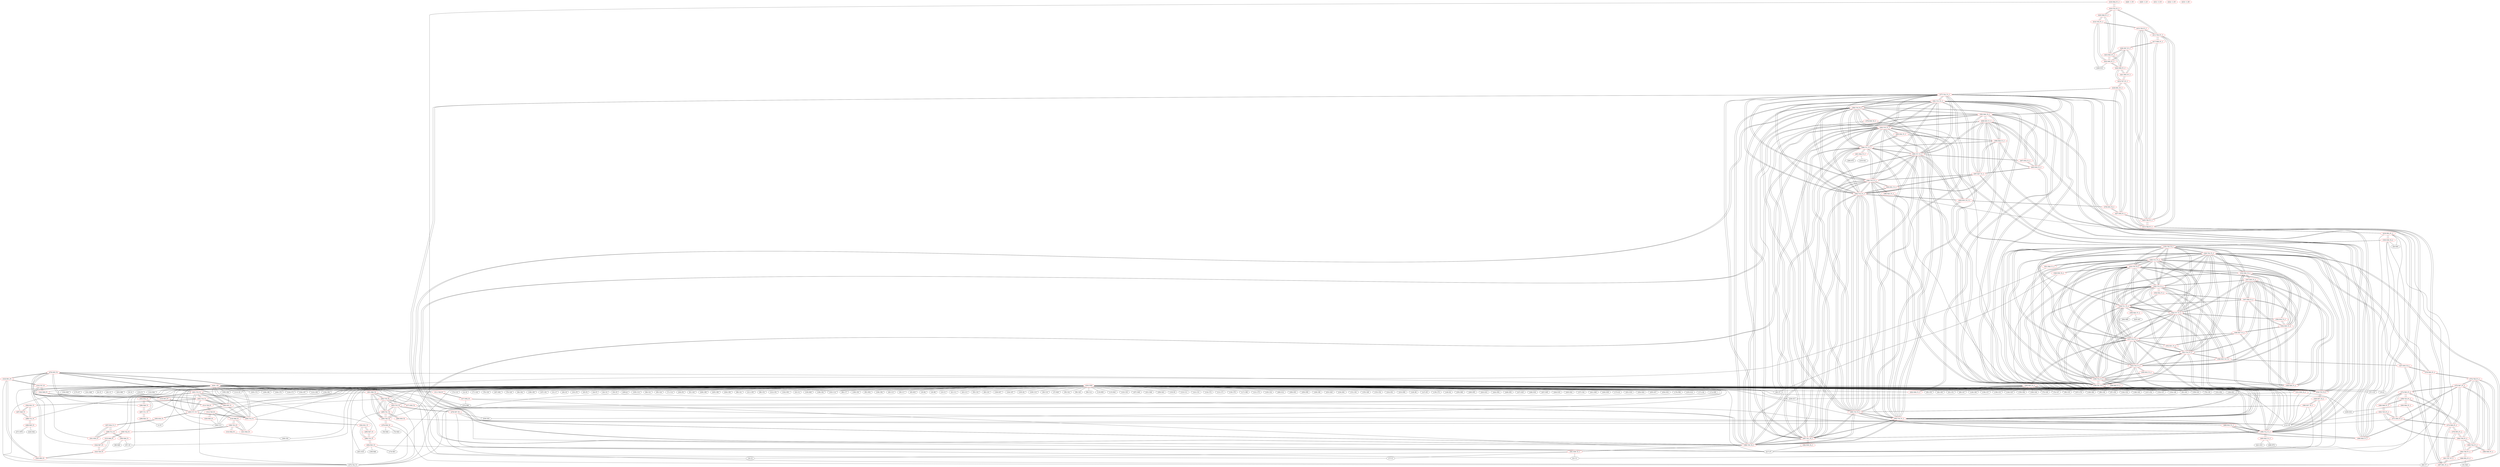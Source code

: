 graph {
	276 [label="(276) R35_T2" color=red]
	291 [label="(291) T15_T1"]
	292 [label="(292) T16_T1"]
	290 [label="(290) T14_T1"]
	293 [label="(293) T17_T1"]
	306 [label="(306) R35_T1"]
	316 [label="(316) R51_P1"]
	325 [label="(325) R50_P1"]
	275 [label="(275) T22_T1"]
	277 [label="(277) R36_T2" color=red]
	112 [label="(112) U8"]
	282 [label="(282) T18_T2"]
	278 [label="(278) R37_T2" color=red]
	217 [label="(217) P7"]
	112 [label="(112) U8"]
	238 [label="(238) D30"]
	283 [label="(283) T19_T2"]
	279 [label="(279) R38_T2" color=red]
	72 [label="(72) R20"]
	68 [label="(68) U7"]
	54 [label="(54) R26"]
	284 [label="(284) T20_T2"]
	280 [label="(280) R39_T2" color=red]
	112 [label="(112) U8"]
	285 [label="(285) T21_T2"]
	281 [label="(281) R40_T2" color=red]
	283 [label="(283) T19_T2"]
	284 [label="(284) T20_T2"]
	285 [label="(285) T21_T2"]
	275 [label="(275) T22_T1"]
	282 [label="(282) T18_T2"]
	282 [label="(282) T18_T2" color=red]
	283 [label="(283) T19_T2"]
	284 [label="(284) T20_T2"]
	285 [label="(285) T21_T2"]
	275 [label="(275) T22_T1"]
	281 [label="(281) R40_T2"]
	277 [label="(277) R36_T2"]
	283 [label="(283) T19_T2" color=red]
	284 [label="(284) T20_T2"]
	285 [label="(285) T21_T2"]
	275 [label="(275) T22_T1"]
	282 [label="(282) T18_T2"]
	281 [label="(281) R40_T2"]
	278 [label="(278) R37_T2"]
	284 [label="(284) T20_T2" color=red]
	283 [label="(283) T19_T2"]
	285 [label="(285) T21_T2"]
	275 [label="(275) T22_T1"]
	282 [label="(282) T18_T2"]
	281 [label="(281) R40_T2"]
	279 [label="(279) R38_T2"]
	285 [label="(285) T21_T2" color=red]
	283 [label="(283) T19_T2"]
	284 [label="(284) T20_T2"]
	275 [label="(275) T22_T1"]
	282 [label="(282) T18_T2"]
	281 [label="(281) R40_T2"]
	280 [label="(280) R39_T2"]
	286 [label="(286) T10_T1" color=red]
	294 [label="(294) R23_T1"]
	295 [label="(295) R27_T1"]
	302 [label="(302) R31_T1"]
	287 [label="(287) T11_T1" color=red]
	299 [label="(299) R24_T1"]
	303 [label="(303) R32_T1"]
	296 [label="(296) R28_T1"]
	288 [label="(288) T12_T1" color=red]
	304 [label="(304) R33_T1"]
	297 [label="(297) R29_T1"]
	298 [label="(298) R25_T1"]
	289 [label="(289) T13_T1" color=red]
	301 [label="(301) R30_T1"]
	307 [label="(307) R34_T1_T"]
	300 [label="(300) R26_T1"]
	290 [label="(290) T14_T1" color=red]
	291 [label="(291) T15_T1"]
	292 [label="(292) T16_T1"]
	293 [label="(293) T17_T1"]
	276 [label="(276) R35_T2"]
	306 [label="(306) R35_T1"]
	302 [label="(302) R31_T1"]
	291 [label="(291) T15_T1" color=red]
	292 [label="(292) T16_T1"]
	290 [label="(290) T14_T1"]
	293 [label="(293) T17_T1"]
	276 [label="(276) R35_T2"]
	306 [label="(306) R35_T1"]
	303 [label="(303) R32_T1"]
	292 [label="(292) T16_T1" color=red]
	291 [label="(291) T15_T1"]
	290 [label="(290) T14_T1"]
	293 [label="(293) T17_T1"]
	276 [label="(276) R35_T2"]
	306 [label="(306) R35_T1"]
	304 [label="(304) R33_T1"]
	293 [label="(293) T17_T1" color=red]
	291 [label="(291) T15_T1"]
	292 [label="(292) T16_T1"]
	290 [label="(290) T14_T1"]
	276 [label="(276) R35_T2"]
	306 [label="(306) R35_T1"]
	305 [label="(305) R34_T1"]
	294 [label="(294) R23_T1" color=red]
	108 [label="(108) R46"]
	261 [label="(261) D19"]
	174 [label="(174) R47"]
	217 [label="(217) P7"]
	286 [label="(286) T10_T1"]
	295 [label="(295) R27_T1" color=red]
	286 [label="(286) T10_T1"]
	302 [label="(302) R31_T1"]
	296 [label="(296) R28_T1" color=red]
	303 [label="(303) R32_T1"]
	287 [label="(287) T11_T1"]
	297 [label="(297) R29_T1" color=red]
	304 [label="(304) R33_T1"]
	288 [label="(288) T12_T1"]
	298 [label="(298) R25_T1" color=red]
	271 [label="(271) R79"]
	224 [label="(224) D42"]
	288 [label="(288) T12_T1"]
	299 [label="(299) R24_T1" color=red]
	1 [label="(1) P1"]
	287 [label="(287) T11_T1"]
	300 [label="(300) R26_T1" color=red]
	69 [label="(69) R28"]
	67 [label="(67) U6"]
	289 [label="(289) T13_T1"]
	301 [label="(301) R30_T1" color=red]
	307 [label="(307) R34_T1_T"]
	289 [label="(289) T13_T1"]
	302 [label="(302) R31_T1" color=red]
	295 [label="(295) R27_T1"]
	286 [label="(286) T10_T1"]
	290 [label="(290) T14_T1"]
	303 [label="(303) R32_T1" color=red]
	291 [label="(291) T15_T1"]
	287 [label="(287) T11_T1"]
	296 [label="(296) R28_T1"]
	304 [label="(304) R33_T1" color=red]
	292 [label="(292) T16_T1"]
	288 [label="(288) T12_T1"]
	297 [label="(297) R29_T1"]
	305 [label="(305) R34_T1" color=red]
	293 [label="(293) T17_T1"]
	307 [label="(307) R34_T1_T"]
	306 [label="(306) R35_T1" color=red]
	291 [label="(291) T15_T1"]
	292 [label="(292) T16_T1"]
	290 [label="(290) T14_T1"]
	293 [label="(293) T17_T1"]
	276 [label="(276) R35_T2"]
	307 [label="(307) R34_T1_T" color=red]
	301 [label="(301) R30_T1"]
	289 [label="(289) T13_T1"]
	305 [label="(305) R34_T1"]
	308 [label="(308) T23_P1" color=red]
	318 [label="(318) R48_P1"]
	321 [label="(321) R43_P1"]
	309 [label="(309) T24_P1"]
	314 [label="(314) R44_P1"]
	309 [label="(309) T24_P1" color=red]
	315 [label="(315) R46_P1"]
	308 [label="(308) T23_P1"]
	310 [label="(310) T27_P1" color=red]
	316 [label="(316) R51_P1"]
	311 [label="(311) T28_P1"]
	319 [label="(319) R53_P1"]
	322 [label="(322) R49_P1"]
	311 [label="(311) T28_P1" color=red]
	317 [label="(317) R52_P1"]
	310 [label="(310) T27_P1"]
	312 [label="(312) T25_P1" color=red]
	313 [label="(313) T29_P1"]
	318 [label="(318) R48_P1"]
	320 [label="(320) R45_P1"]
	190 [label="(190) U13"]
	313 [label="(313) T29_P1" color=red]
	312 [label="(312) T25_P1"]
	319 [label="(319) R53_P1"]
	314 [label="(314) R44_P1" color=red]
	186 [label="(186) C83"]
	308 [label="(308) T23_P1"]
	315 [label="(315) R46_P1" color=red]
	323 [label="(323) T26_P1"]
	324 [label="(324) R47_P1"]
	309 [label="(309) T24_P1"]
	316 [label="(316) R51_P1" color=red]
	310 [label="(310) T27_P1"]
	325 [label="(325) R50_P1"]
	275 [label="(275) T22_T1"]
	276 [label="(276) R35_T2"]
	317 [label="(317) R52_P1" color=red]
	112 [label="(112) U8"]
	274 [label="(274) R80"]
	217 [label="(217) P7"]
	311 [label="(311) T28_P1"]
	318 [label="(318) R48_P1" color=red]
	312 [label="(312) T25_P1"]
	308 [label="(308) T23_P1"]
	321 [label="(321) R43_P1"]
	319 [label="(319) R53_P1" color=red]
	313 [label="(313) T29_P1"]
	310 [label="(310) T27_P1"]
	322 [label="(322) R49_P1"]
	320 [label="(320) R45_P1" color=red]
	312 [label="(312) T25_P1"]
	190 [label="(190) U13"]
	321 [label="(321) R43_P1" color=red]
	318 [label="(318) R48_P1"]
	308 [label="(308) T23_P1"]
	322 [label="(322) R49_P1" color=red]
	310 [label="(310) T27_P1"]
	319 [label="(319) R53_P1"]
	323 [label="(323) T26_P1" color=red]
	325 [label="(325) R50_P1"]
	315 [label="(315) R46_P1"]
	324 [label="(324) R47_P1"]
	324 [label="(324) R47_P1" color=red]
	323 [label="(323) T26_P1"]
	315 [label="(315) R46_P1"]
	325 [label="(325) R50_P1" color=red]
	323 [label="(323) T26_P1"]
	316 [label="(316) R51_P1"]
	275 [label="(275) T22_T1"]
	276 [label="(276) R35_T2"]
	326 [label="(326) T22_T1_2" color=red]
	340 [label="(340) T13_T1_2"]
	333 [label="(333) T18_T2_2"]
	334 [label="(334) T19_T2_2"]
	339 [label="(339) T12_T1_2"]
	342 [label="(342) T15_T1_2"]
	341 [label="(341) T14_T1_2"]
	335 [label="(335) T20_T2_2"]
	336 [label="(336) T21_T2_2"]
	338 [label="(338) T11_T1_2"]
	337 [label="(337) T10_T1_2"]
	343 [label="(343) T16_T1_2"]
	344 [label="(344) T17_T1_2"]
	332 [label="(332) R40_T2_2"]
	367 [label="(367) R51_P1_2"]
	376 [label="(376) R50_P1_2"]
	327 [label="(327) R35_T2_2"]
	327 [label="(327) R35_T2_2" color=red]
	358 [label="(358) R35_T2_T_2"]
	367 [label="(367) R51_P1_2"]
	376 [label="(376) R50_P1_2"]
	326 [label="(326) T22_T1_2"]
	328 [label="(328) R36_T2_2" color=red]
	28 [label="(28) U5"]
	112 [label="(112) U8"]
	333 [label="(333) T18_T2_2"]
	329 [label="(329) R37_T2_2" color=red]
	217 [label="(217) P7"]
	112 [label="(112) U8"]
	380 [label="(380) R37_T2_3"]
	334 [label="(334) T19_T2_2"]
	330 [label="(330) R38_T2_2" color=red]
	44 [label="(44) R30"]
	57 [label="(57) C19"]
	33 [label="(33) J1"]
	68 [label="(68) U7"]
	419 [label="(419) R52_P1_3"]
	335 [label="(335) T20_T2_2"]
	331 [label="(331) R39_T2_2" color=red]
	217 [label="(217) P7"]
	236 [label="(236) D17"]
	112 [label="(112) U8"]
	336 [label="(336) T21_T2_2"]
	332 [label="(332) R40_T2_2" color=red]
	334 [label="(334) T19_T2_2"]
	335 [label="(335) T20_T2_2"]
	336 [label="(336) T21_T2_2"]
	326 [label="(326) T22_T1_2"]
	333 [label="(333) T18_T2_2"]
	348 [label="(348) R29_T1_2"]
	347 [label="(347) R28_T1_2"]
	352 [label="(352) R30_T1_2"]
	346 [label="(346) R27_T1_2"]
	357 [label="(357) R35_T1_2"]
	333 [label="(333) T18_T2_2" color=red]
	340 [label="(340) T13_T1_2"]
	334 [label="(334) T19_T2_2"]
	339 [label="(339) T12_T1_2"]
	342 [label="(342) T15_T1_2"]
	341 [label="(341) T14_T1_2"]
	335 [label="(335) T20_T2_2"]
	336 [label="(336) T21_T2_2"]
	338 [label="(338) T11_T1_2"]
	337 [label="(337) T10_T1_2"]
	326 [label="(326) T22_T1_2"]
	343 [label="(343) T16_T1_2"]
	344 [label="(344) T17_T1_2"]
	332 [label="(332) R40_T2_2"]
	328 [label="(328) R36_T2_2"]
	334 [label="(334) T19_T2_2" color=red]
	340 [label="(340) T13_T1_2"]
	333 [label="(333) T18_T2_2"]
	339 [label="(339) T12_T1_2"]
	342 [label="(342) T15_T1_2"]
	341 [label="(341) T14_T1_2"]
	335 [label="(335) T20_T2_2"]
	336 [label="(336) T21_T2_2"]
	338 [label="(338) T11_T1_2"]
	337 [label="(337) T10_T1_2"]
	326 [label="(326) T22_T1_2"]
	343 [label="(343) T16_T1_2"]
	344 [label="(344) T17_T1_2"]
	332 [label="(332) R40_T2_2"]
	329 [label="(329) R37_T2_2"]
	335 [label="(335) T20_T2_2" color=red]
	340 [label="(340) T13_T1_2"]
	333 [label="(333) T18_T2_2"]
	334 [label="(334) T19_T2_2"]
	339 [label="(339) T12_T1_2"]
	342 [label="(342) T15_T1_2"]
	341 [label="(341) T14_T1_2"]
	336 [label="(336) T21_T2_2"]
	338 [label="(338) T11_T1_2"]
	337 [label="(337) T10_T1_2"]
	326 [label="(326) T22_T1_2"]
	343 [label="(343) T16_T1_2"]
	344 [label="(344) T17_T1_2"]
	332 [label="(332) R40_T2_2"]
	330 [label="(330) R38_T2_2"]
	336 [label="(336) T21_T2_2" color=red]
	340 [label="(340) T13_T1_2"]
	333 [label="(333) T18_T2_2"]
	334 [label="(334) T19_T2_2"]
	339 [label="(339) T12_T1_2"]
	342 [label="(342) T15_T1_2"]
	341 [label="(341) T14_T1_2"]
	335 [label="(335) T20_T2_2"]
	338 [label="(338) T11_T1_2"]
	337 [label="(337) T10_T1_2"]
	326 [label="(326) T22_T1_2"]
	343 [label="(343) T16_T1_2"]
	344 [label="(344) T17_T1_2"]
	332 [label="(332) R40_T2_2"]
	331 [label="(331) R39_T2_2"]
	337 [label="(337) T10_T1_2" color=red]
	340 [label="(340) T13_T1_2"]
	333 [label="(333) T18_T2_2"]
	334 [label="(334) T19_T2_2"]
	339 [label="(339) T12_T1_2"]
	342 [label="(342) T15_T1_2"]
	341 [label="(341) T14_T1_2"]
	335 [label="(335) T20_T2_2"]
	336 [label="(336) T21_T2_2"]
	338 [label="(338) T11_T1_2"]
	326 [label="(326) T22_T1_2"]
	343 [label="(343) T16_T1_2"]
	344 [label="(344) T17_T1_2"]
	345 [label="(345) R23_T1_2"]
	346 [label="(346) R27_T1_2"]
	353 [label="(353) R31_T1_2"]
	338 [label="(338) T11_T1_2" color=red]
	340 [label="(340) T13_T1_2"]
	333 [label="(333) T18_T2_2"]
	334 [label="(334) T19_T2_2"]
	339 [label="(339) T12_T1_2"]
	342 [label="(342) T15_T1_2"]
	341 [label="(341) T14_T1_2"]
	335 [label="(335) T20_T2_2"]
	336 [label="(336) T21_T2_2"]
	337 [label="(337) T10_T1_2"]
	326 [label="(326) T22_T1_2"]
	343 [label="(343) T16_T1_2"]
	344 [label="(344) T17_T1_2"]
	350 [label="(350) R24_T1_2"]
	354 [label="(354) R32_T1_2"]
	347 [label="(347) R28_T1_2"]
	339 [label="(339) T12_T1_2" color=red]
	340 [label="(340) T13_T1_2"]
	333 [label="(333) T18_T2_2"]
	334 [label="(334) T19_T2_2"]
	342 [label="(342) T15_T1_2"]
	341 [label="(341) T14_T1_2"]
	335 [label="(335) T20_T2_2"]
	336 [label="(336) T21_T2_2"]
	338 [label="(338) T11_T1_2"]
	337 [label="(337) T10_T1_2"]
	326 [label="(326) T22_T1_2"]
	343 [label="(343) T16_T1_2"]
	344 [label="(344) T17_T1_2"]
	355 [label="(355) R33_T1_2"]
	348 [label="(348) R29_T1_2"]
	349 [label="(349) R25_T1_2"]
	340 [label="(340) T13_T1_2" color=red]
	333 [label="(333) T18_T2_2"]
	334 [label="(334) T19_T2_2"]
	339 [label="(339) T12_T1_2"]
	342 [label="(342) T15_T1_2"]
	341 [label="(341) T14_T1_2"]
	335 [label="(335) T20_T2_2"]
	336 [label="(336) T21_T2_2"]
	338 [label="(338) T11_T1_2"]
	337 [label="(337) T10_T1_2"]
	326 [label="(326) T22_T1_2"]
	343 [label="(343) T16_T1_2"]
	344 [label="(344) T17_T1_2"]
	352 [label="(352) R30_T1_2"]
	356 [label="(356) R34_T1_2"]
	351 [label="(351) R26_T1_2"]
	341 [label="(341) T14_T1_2" color=red]
	340 [label="(340) T13_T1_2"]
	333 [label="(333) T18_T2_2"]
	334 [label="(334) T19_T2_2"]
	339 [label="(339) T12_T1_2"]
	342 [label="(342) T15_T1_2"]
	335 [label="(335) T20_T2_2"]
	336 [label="(336) T21_T2_2"]
	338 [label="(338) T11_T1_2"]
	337 [label="(337) T10_T1_2"]
	326 [label="(326) T22_T1_2"]
	343 [label="(343) T16_T1_2"]
	344 [label="(344) T17_T1_2"]
	358 [label="(358) R35_T2_T_2"]
	357 [label="(357) R35_T1_2"]
	353 [label="(353) R31_T1_2"]
	342 [label="(342) T15_T1_2" color=red]
	340 [label="(340) T13_T1_2"]
	333 [label="(333) T18_T2_2"]
	334 [label="(334) T19_T2_2"]
	339 [label="(339) T12_T1_2"]
	341 [label="(341) T14_T1_2"]
	335 [label="(335) T20_T2_2"]
	336 [label="(336) T21_T2_2"]
	338 [label="(338) T11_T1_2"]
	337 [label="(337) T10_T1_2"]
	326 [label="(326) T22_T1_2"]
	343 [label="(343) T16_T1_2"]
	344 [label="(344) T17_T1_2"]
	358 [label="(358) R35_T2_T_2"]
	357 [label="(357) R35_T1_2"]
	354 [label="(354) R32_T1_2"]
	343 [label="(343) T16_T1_2" color=red]
	340 [label="(340) T13_T1_2"]
	333 [label="(333) T18_T2_2"]
	334 [label="(334) T19_T2_2"]
	339 [label="(339) T12_T1_2"]
	342 [label="(342) T15_T1_2"]
	341 [label="(341) T14_T1_2"]
	335 [label="(335) T20_T2_2"]
	336 [label="(336) T21_T2_2"]
	338 [label="(338) T11_T1_2"]
	337 [label="(337) T10_T1_2"]
	326 [label="(326) T22_T1_2"]
	344 [label="(344) T17_T1_2"]
	358 [label="(358) R35_T2_T_2"]
	357 [label="(357) R35_T1_2"]
	355 [label="(355) R33_T1_2"]
	344 [label="(344) T17_T1_2" color=red]
	340 [label="(340) T13_T1_2"]
	333 [label="(333) T18_T2_2"]
	334 [label="(334) T19_T2_2"]
	339 [label="(339) T12_T1_2"]
	342 [label="(342) T15_T1_2"]
	341 [label="(341) T14_T1_2"]
	335 [label="(335) T20_T2_2"]
	336 [label="(336) T21_T2_2"]
	338 [label="(338) T11_T1_2"]
	337 [label="(337) T10_T1_2"]
	326 [label="(326) T22_T1_2"]
	343 [label="(343) T16_T1_2"]
	358 [label="(358) R35_T2_T_2"]
	357 [label="(357) R35_T1_2"]
	356 [label="(356) R34_T1_2"]
	345 [label="(345) R23_T1_2" color=red]
	83 [label="(83) C63"]
	159 [label="(159) C43"]
	79 [label="(79) C39"]
	85 [label="(85) C55"]
	82 [label="(82) C65"]
	81 [label="(81) C51"]
	80 [label="(80) C47"]
	112 [label="(112) U8"]
	126 [label="(126) C46"]
	156 [label="(156) C37"]
	158 [label="(158) C33"]
	163 [label="(163) U12"]
	160 [label="(160) C44"]
	75 [label="(75) C29"]
	74 [label="(74) C27"]
	90 [label="(90) C35"]
	166 [label="(166) R53"]
	167 [label="(167) C78"]
	149 [label="(149) C66"]
	101 [label="(101) R52"]
	89 [label="(89) C38"]
	87 [label="(87) C50"]
	150 [label="(150) C64"]
	142 [label="(142) C32"]
	144 [label="(144) C25"]
	146 [label="(146) C40"]
	147 [label="(147) C52"]
	152 [label="(152) C57"]
	154 [label="(154) C49"]
	337 [label="(337) T10_T1_2"]
	346 [label="(346) R27_T1_2" color=red]
	332 [label="(332) R40_T2_2"]
	348 [label="(348) R29_T1_2"]
	347 [label="(347) R28_T1_2"]
	352 [label="(352) R30_T1_2"]
	357 [label="(357) R35_T1_2"]
	337 [label="(337) T10_T1_2"]
	353 [label="(353) R31_T1_2"]
	347 [label="(347) R28_T1_2" color=red]
	332 [label="(332) R40_T2_2"]
	348 [label="(348) R29_T1_2"]
	352 [label="(352) R30_T1_2"]
	346 [label="(346) R27_T1_2"]
	357 [label="(357) R35_T1_2"]
	354 [label="(354) R32_T1_2"]
	338 [label="(338) T11_T1_2"]
	348 [label="(348) R29_T1_2" color=red]
	332 [label="(332) R40_T2_2"]
	347 [label="(347) R28_T1_2"]
	352 [label="(352) R30_T1_2"]
	346 [label="(346) R27_T1_2"]
	357 [label="(357) R35_T1_2"]
	355 [label="(355) R33_T1_2"]
	339 [label="(339) T12_T1_2"]
	349 [label="(349) R25_T1_2" color=red]
	112 [label="(112) U8"]
	339 [label="(339) T12_T1_2"]
	350 [label="(350) R24_T1_2" color=red]
	225 [label="(225) D47"]
	262 [label="(262) R69"]
	338 [label="(338) T11_T1_2"]
	351 [label="(351) R26_T1_2" color=red]
	190 [label="(190) U13"]
	340 [label="(340) T13_T1_2"]
	352 [label="(352) R30_T1_2" color=red]
	332 [label="(332) R40_T2_2"]
	348 [label="(348) R29_T1_2"]
	347 [label="(347) R28_T1_2"]
	346 [label="(346) R27_T1_2"]
	357 [label="(357) R35_T1_2"]
	356 [label="(356) R34_T1_2"]
	340 [label="(340) T13_T1_2"]
	353 [label="(353) R31_T1_2" color=red]
	346 [label="(346) R27_T1_2"]
	337 [label="(337) T10_T1_2"]
	341 [label="(341) T14_T1_2"]
	354 [label="(354) R32_T1_2" color=red]
	342 [label="(342) T15_T1_2"]
	338 [label="(338) T11_T1_2"]
	347 [label="(347) R28_T1_2"]
	355 [label="(355) R33_T1_2" color=red]
	343 [label="(343) T16_T1_2"]
	339 [label="(339) T12_T1_2"]
	348 [label="(348) R29_T1_2"]
	356 [label="(356) R34_T1_2" color=red]
	344 [label="(344) T17_T1_2"]
	352 [label="(352) R30_T1_2"]
	340 [label="(340) T13_T1_2"]
	357 [label="(357) R35_T1_2" color=red]
	342 [label="(342) T15_T1_2"]
	343 [label="(343) T16_T1_2"]
	341 [label="(341) T14_T1_2"]
	344 [label="(344) T17_T1_2"]
	358 [label="(358) R35_T2_T_2"]
	332 [label="(332) R40_T2_2"]
	348 [label="(348) R29_T1_2"]
	347 [label="(347) R28_T1_2"]
	352 [label="(352) R30_T1_2"]
	346 [label="(346) R27_T1_2"]
	358 [label="(358) R35_T2_T_2" color=red]
	342 [label="(342) T15_T1_2"]
	343 [label="(343) T16_T1_2"]
	341 [label="(341) T14_T1_2"]
	344 [label="(344) T17_T1_2"]
	357 [label="(357) R35_T1_2"]
	327 [label="(327) R35_T2_2"]
	359 [label="(359) T23_P1_2" color=red]
	369 [label="(369) R48_P1_2"]
	372 [label="(372) R43_P1_2"]
	360 [label="(360) T24_P1_2"]
	365 [label="(365) R44_P1_2"]
	360 [label="(360) T24_P1_2" color=red]
	374 [label="(374) T26_P1_2"]
	364 [label="(364) T29_P1_2"]
	362 [label="(362) T28_P1_2"]
	366 [label="(366) R46_P1_2"]
	359 [label="(359) T23_P1_2"]
	361 [label="(361) T27_P1_2" color=red]
	367 [label="(367) R51_P1_2"]
	362 [label="(362) T28_P1_2"]
	370 [label="(370) R53_P1_2"]
	373 [label="(373) R49_P1_2"]
	362 [label="(362) T28_P1_2" color=red]
	374 [label="(374) T26_P1_2"]
	360 [label="(360) T24_P1_2"]
	364 [label="(364) T29_P1_2"]
	368 [label="(368) R52_P1_2"]
	361 [label="(361) T27_P1_2"]
	363 [label="(363) T25_P1_2" color=red]
	364 [label="(364) T29_P1_2"]
	369 [label="(369) R48_P1_2"]
	371 [label="(371) R45_P1_2"]
	112 [label="(112) U8"]
	364 [label="(364) T29_P1_2" color=red]
	374 [label="(374) T26_P1_2"]
	360 [label="(360) T24_P1_2"]
	362 [label="(362) T28_P1_2"]
	363 [label="(363) T25_P1_2"]
	370 [label="(370) R53_P1_2"]
	365 [label="(365) R44_P1_2" color=red]
	217 [label="(217) P7"]
	239 [label="(239) D33"]
	359 [label="(359) T23_P1_2"]
	366 [label="(366) R46_P1_2" color=red]
	374 [label="(374) T26_P1_2"]
	375 [label="(375) R47_P1_2"]
	360 [label="(360) T24_P1_2"]
	367 [label="(367) R51_P1_2" color=red]
	361 [label="(361) T27_P1_2"]
	376 [label="(376) R50_P1_2"]
	326 [label="(326) T22_T1_2"]
	327 [label="(327) R35_T2_2"]
	368 [label="(368) R52_P1_2" color=red]
	68 [label="(68) U7"]
	51 [label="(51) R23"]
	362 [label="(362) T28_P1_2"]
	369 [label="(369) R48_P1_2" color=red]
	363 [label="(363) T25_P1_2"]
	359 [label="(359) T23_P1_2"]
	372 [label="(372) R43_P1_2"]
	370 [label="(370) R53_P1_2" color=red]
	364 [label="(364) T29_P1_2"]
	361 [label="(361) T27_P1_2"]
	373 [label="(373) R49_P1_2"]
	371 [label="(371) R45_P1_2" color=red]
	375 [label="(375) R47_P1_2"]
	372 [label="(372) R43_P1_2"]
	373 [label="(373) R49_P1_2"]
	363 [label="(363) T25_P1_2"]
	112 [label="(112) U8"]
	372 [label="(372) R43_P1_2" color=red]
	369 [label="(369) R48_P1_2"]
	359 [label="(359) T23_P1_2"]
	375 [label="(375) R47_P1_2"]
	371 [label="(371) R45_P1_2"]
	373 [label="(373) R49_P1_2"]
	373 [label="(373) R49_P1_2" color=red]
	375 [label="(375) R47_P1_2"]
	371 [label="(371) R45_P1_2"]
	372 [label="(372) R43_P1_2"]
	361 [label="(361) T27_P1_2"]
	370 [label="(370) R53_P1_2"]
	374 [label="(374) T26_P1_2" color=red]
	376 [label="(376) R50_P1_2"]
	360 [label="(360) T24_P1_2"]
	364 [label="(364) T29_P1_2"]
	362 [label="(362) T28_P1_2"]
	366 [label="(366) R46_P1_2"]
	375 [label="(375) R47_P1_2"]
	375 [label="(375) R47_P1_2" color=red]
	371 [label="(371) R45_P1_2"]
	372 [label="(372) R43_P1_2"]
	373 [label="(373) R49_P1_2"]
	374 [label="(374) T26_P1_2"]
	366 [label="(366) R46_P1_2"]
	376 [label="(376) R50_P1_2" color=red]
	374 [label="(374) T26_P1_2"]
	367 [label="(367) R51_P1_2"]
	326 [label="(326) T22_T1_2"]
	327 [label="(327) R35_T2_2"]
	377 [label="(377) T22_T1_3" color=red]
	391 [label="(391) T13_T1_3"]
	384 [label="(384) T18_T2_3"]
	385 [label="(385) T19_T2_3"]
	390 [label="(390) T12_T1_3"]
	393 [label="(393) T15_T1_3"]
	392 [label="(392) T14_T1_3"]
	386 [label="(386) T20_T2_3"]
	387 [label="(387) T21_T2_3"]
	389 [label="(389) T11_T1_3"]
	388 [label="(388) T10_T1_3"]
	394 [label="(394) T16_T1_3"]
	395 [label="(395) T17_T1_3"]
	383 [label="(383) R40_T2_3"]
	418 [label="(418) R51_P1_3"]
	427 [label="(427) R50_P1_3"]
	378 [label="(378) R35_T2_3"]
	378 [label="(378) R35_T2_3" color=red]
	409 [label="(409) R35_T2_T_3"]
	418 [label="(418) R51_P1_3"]
	427 [label="(427) R50_P1_3"]
	377 [label="(377) T22_T1_3"]
	379 [label="(379) R36_T2_3" color=red]
	28 [label="(28) U5"]
	112 [label="(112) U8"]
	384 [label="(384) T18_T2_3"]
	380 [label="(380) R37_T2_3" color=red]
	217 [label="(217) P7"]
	112 [label="(112) U8"]
	329 [label="(329) R37_T2_2"]
	385 [label="(385) T19_T2_3"]
	381 [label="(381) R38_T2_3" color=red]
	16 [label="(16) C2"]
	21 [label="(21) U1"]
	17 [label="(17) C1"]
	386 [label="(386) T20_T2_3"]
	382 [label="(382) R39_T2_3" color=red]
	217 [label="(217) P7"]
	387 [label="(387) T21_T2_3"]
	383 [label="(383) R40_T2_3" color=red]
	385 [label="(385) T19_T2_3"]
	386 [label="(386) T20_T2_3"]
	387 [label="(387) T21_T2_3"]
	377 [label="(377) T22_T1_3"]
	384 [label="(384) T18_T2_3"]
	399 [label="(399) R29_T1_3"]
	398 [label="(398) R28_T1_3"]
	403 [label="(403) R30_T1_3"]
	397 [label="(397) R27_T1_3"]
	408 [label="(408) R35_T1_3"]
	384 [label="(384) T18_T2_3" color=red]
	391 [label="(391) T13_T1_3"]
	385 [label="(385) T19_T2_3"]
	390 [label="(390) T12_T1_3"]
	393 [label="(393) T15_T1_3"]
	392 [label="(392) T14_T1_3"]
	386 [label="(386) T20_T2_3"]
	387 [label="(387) T21_T2_3"]
	389 [label="(389) T11_T1_3"]
	388 [label="(388) T10_T1_3"]
	377 [label="(377) T22_T1_3"]
	394 [label="(394) T16_T1_3"]
	395 [label="(395) T17_T1_3"]
	383 [label="(383) R40_T2_3"]
	379 [label="(379) R36_T2_3"]
	385 [label="(385) T19_T2_3" color=red]
	391 [label="(391) T13_T1_3"]
	384 [label="(384) T18_T2_3"]
	390 [label="(390) T12_T1_3"]
	393 [label="(393) T15_T1_3"]
	392 [label="(392) T14_T1_3"]
	386 [label="(386) T20_T2_3"]
	387 [label="(387) T21_T2_3"]
	389 [label="(389) T11_T1_3"]
	388 [label="(388) T10_T1_3"]
	377 [label="(377) T22_T1_3"]
	394 [label="(394) T16_T1_3"]
	395 [label="(395) T17_T1_3"]
	383 [label="(383) R40_T2_3"]
	380 [label="(380) R37_T2_3"]
	386 [label="(386) T20_T2_3" color=red]
	391 [label="(391) T13_T1_3"]
	384 [label="(384) T18_T2_3"]
	385 [label="(385) T19_T2_3"]
	390 [label="(390) T12_T1_3"]
	393 [label="(393) T15_T1_3"]
	392 [label="(392) T14_T1_3"]
	387 [label="(387) T21_T2_3"]
	389 [label="(389) T11_T1_3"]
	388 [label="(388) T10_T1_3"]
	377 [label="(377) T22_T1_3"]
	394 [label="(394) T16_T1_3"]
	395 [label="(395) T17_T1_3"]
	383 [label="(383) R40_T2_3"]
	381 [label="(381) R38_T2_3"]
	387 [label="(387) T21_T2_3" color=red]
	391 [label="(391) T13_T1_3"]
	384 [label="(384) T18_T2_3"]
	385 [label="(385) T19_T2_3"]
	390 [label="(390) T12_T1_3"]
	393 [label="(393) T15_T1_3"]
	392 [label="(392) T14_T1_3"]
	386 [label="(386) T20_T2_3"]
	389 [label="(389) T11_T1_3"]
	388 [label="(388) T10_T1_3"]
	377 [label="(377) T22_T1_3"]
	394 [label="(394) T16_T1_3"]
	395 [label="(395) T17_T1_3"]
	383 [label="(383) R40_T2_3"]
	382 [label="(382) R39_T2_3"]
	388 [label="(388) T10_T1_3" color=red]
	391 [label="(391) T13_T1_3"]
	384 [label="(384) T18_T2_3"]
	385 [label="(385) T19_T2_3"]
	390 [label="(390) T12_T1_3"]
	393 [label="(393) T15_T1_3"]
	392 [label="(392) T14_T1_3"]
	386 [label="(386) T20_T2_3"]
	387 [label="(387) T21_T2_3"]
	389 [label="(389) T11_T1_3"]
	377 [label="(377) T22_T1_3"]
	394 [label="(394) T16_T1_3"]
	395 [label="(395) T17_T1_3"]
	396 [label="(396) R23_T1_3"]
	397 [label="(397) R27_T1_3"]
	404 [label="(404) R31_T1_3"]
	389 [label="(389) T11_T1_3" color=red]
	391 [label="(391) T13_T1_3"]
	384 [label="(384) T18_T2_3"]
	385 [label="(385) T19_T2_3"]
	390 [label="(390) T12_T1_3"]
	393 [label="(393) T15_T1_3"]
	392 [label="(392) T14_T1_3"]
	386 [label="(386) T20_T2_3"]
	387 [label="(387) T21_T2_3"]
	388 [label="(388) T10_T1_3"]
	377 [label="(377) T22_T1_3"]
	394 [label="(394) T16_T1_3"]
	395 [label="(395) T17_T1_3"]
	401 [label="(401) R24_T1_3"]
	405 [label="(405) R32_T1_3"]
	398 [label="(398) R28_T1_3"]
	390 [label="(390) T12_T1_3" color=red]
	391 [label="(391) T13_T1_3"]
	384 [label="(384) T18_T2_3"]
	385 [label="(385) T19_T2_3"]
	393 [label="(393) T15_T1_3"]
	392 [label="(392) T14_T1_3"]
	386 [label="(386) T20_T2_3"]
	387 [label="(387) T21_T2_3"]
	389 [label="(389) T11_T1_3"]
	388 [label="(388) T10_T1_3"]
	377 [label="(377) T22_T1_3"]
	394 [label="(394) T16_T1_3"]
	395 [label="(395) T17_T1_3"]
	406 [label="(406) R33_T1_3"]
	399 [label="(399) R29_T1_3"]
	400 [label="(400) R25_T1_3"]
	391 [label="(391) T13_T1_3" color=red]
	384 [label="(384) T18_T2_3"]
	385 [label="(385) T19_T2_3"]
	390 [label="(390) T12_T1_3"]
	393 [label="(393) T15_T1_3"]
	392 [label="(392) T14_T1_3"]
	386 [label="(386) T20_T2_3"]
	387 [label="(387) T21_T2_3"]
	389 [label="(389) T11_T1_3"]
	388 [label="(388) T10_T1_3"]
	377 [label="(377) T22_T1_3"]
	394 [label="(394) T16_T1_3"]
	395 [label="(395) T17_T1_3"]
	403 [label="(403) R30_T1_3"]
	407 [label="(407) R34_T1_3"]
	402 [label="(402) R26_T1_3"]
	392 [label="(392) T14_T1_3" color=red]
	391 [label="(391) T13_T1_3"]
	384 [label="(384) T18_T2_3"]
	385 [label="(385) T19_T2_3"]
	390 [label="(390) T12_T1_3"]
	393 [label="(393) T15_T1_3"]
	386 [label="(386) T20_T2_3"]
	387 [label="(387) T21_T2_3"]
	389 [label="(389) T11_T1_3"]
	388 [label="(388) T10_T1_3"]
	377 [label="(377) T22_T1_3"]
	394 [label="(394) T16_T1_3"]
	395 [label="(395) T17_T1_3"]
	409 [label="(409) R35_T2_T_3"]
	408 [label="(408) R35_T1_3"]
	404 [label="(404) R31_T1_3"]
	393 [label="(393) T15_T1_3" color=red]
	391 [label="(391) T13_T1_3"]
	384 [label="(384) T18_T2_3"]
	385 [label="(385) T19_T2_3"]
	390 [label="(390) T12_T1_3"]
	392 [label="(392) T14_T1_3"]
	386 [label="(386) T20_T2_3"]
	387 [label="(387) T21_T2_3"]
	389 [label="(389) T11_T1_3"]
	388 [label="(388) T10_T1_3"]
	377 [label="(377) T22_T1_3"]
	394 [label="(394) T16_T1_3"]
	395 [label="(395) T17_T1_3"]
	409 [label="(409) R35_T2_T_3"]
	408 [label="(408) R35_T1_3"]
	405 [label="(405) R32_T1_3"]
	394 [label="(394) T16_T1_3" color=red]
	391 [label="(391) T13_T1_3"]
	384 [label="(384) T18_T2_3"]
	385 [label="(385) T19_T2_3"]
	390 [label="(390) T12_T1_3"]
	393 [label="(393) T15_T1_3"]
	392 [label="(392) T14_T1_3"]
	386 [label="(386) T20_T2_3"]
	387 [label="(387) T21_T2_3"]
	389 [label="(389) T11_T1_3"]
	388 [label="(388) T10_T1_3"]
	377 [label="(377) T22_T1_3"]
	395 [label="(395) T17_T1_3"]
	409 [label="(409) R35_T2_T_3"]
	408 [label="(408) R35_T1_3"]
	406 [label="(406) R33_T1_3"]
	395 [label="(395) T17_T1_3" color=red]
	391 [label="(391) T13_T1_3"]
	384 [label="(384) T18_T2_3"]
	385 [label="(385) T19_T2_3"]
	390 [label="(390) T12_T1_3"]
	393 [label="(393) T15_T1_3"]
	392 [label="(392) T14_T1_3"]
	386 [label="(386) T20_T2_3"]
	387 [label="(387) T21_T2_3"]
	389 [label="(389) T11_T1_3"]
	388 [label="(388) T10_T1_3"]
	377 [label="(377) T22_T1_3"]
	394 [label="(394) T16_T1_3"]
	409 [label="(409) R35_T2_T_3"]
	408 [label="(408) R35_T1_3"]
	407 [label="(407) R34_T1_3"]
	396 [label="(396) R23_T1_3" color=red]
	112 [label="(112) U8"]
	21 [label="(21) U1"]
	388 [label="(388) T10_T1_3"]
	397 [label="(397) R27_T1_3" color=red]
	383 [label="(383) R40_T2_3"]
	399 [label="(399) R29_T1_3"]
	398 [label="(398) R28_T1_3"]
	403 [label="(403) R30_T1_3"]
	408 [label="(408) R35_T1_3"]
	388 [label="(388) T10_T1_3"]
	404 [label="(404) R31_T1_3"]
	398 [label="(398) R28_T1_3" color=red]
	383 [label="(383) R40_T2_3"]
	399 [label="(399) R29_T1_3"]
	403 [label="(403) R30_T1_3"]
	397 [label="(397) R27_T1_3"]
	408 [label="(408) R35_T1_3"]
	405 [label="(405) R32_T1_3"]
	389 [label="(389) T11_T1_3"]
	399 [label="(399) R29_T1_3" color=red]
	383 [label="(383) R40_T2_3"]
	398 [label="(398) R28_T1_3"]
	403 [label="(403) R30_T1_3"]
	397 [label="(397) R27_T1_3"]
	408 [label="(408) R35_T1_3"]
	406 [label="(406) R33_T1_3"]
	390 [label="(390) T12_T1_3"]
	400 [label="(400) R25_T1_3" color=red]
	221 [label="(221) D31"]
	268 [label="(268) R74"]
	390 [label="(390) T12_T1_3"]
	401 [label="(401) R24_T1_3" color=red]
	266 [label="(266) R72"]
	219 [label="(219) D21"]
	389 [label="(389) T11_T1_3"]
	402 [label="(402) R26_T1_3" color=red]
	391 [label="(391) T13_T1_3"]
	403 [label="(403) R30_T1_3" color=red]
	383 [label="(383) R40_T2_3"]
	399 [label="(399) R29_T1_3"]
	398 [label="(398) R28_T1_3"]
	397 [label="(397) R27_T1_3"]
	408 [label="(408) R35_T1_3"]
	407 [label="(407) R34_T1_3"]
	391 [label="(391) T13_T1_3"]
	404 [label="(404) R31_T1_3" color=red]
	397 [label="(397) R27_T1_3"]
	388 [label="(388) T10_T1_3"]
	392 [label="(392) T14_T1_3"]
	405 [label="(405) R32_T1_3" color=red]
	393 [label="(393) T15_T1_3"]
	389 [label="(389) T11_T1_3"]
	398 [label="(398) R28_T1_3"]
	406 [label="(406) R33_T1_3" color=red]
	394 [label="(394) T16_T1_3"]
	390 [label="(390) T12_T1_3"]
	399 [label="(399) R29_T1_3"]
	407 [label="(407) R34_T1_3" color=red]
	395 [label="(395) T17_T1_3"]
	403 [label="(403) R30_T1_3"]
	391 [label="(391) T13_T1_3"]
	408 [label="(408) R35_T1_3" color=red]
	393 [label="(393) T15_T1_3"]
	394 [label="(394) T16_T1_3"]
	392 [label="(392) T14_T1_3"]
	395 [label="(395) T17_T1_3"]
	409 [label="(409) R35_T2_T_3"]
	383 [label="(383) R40_T2_3"]
	399 [label="(399) R29_T1_3"]
	398 [label="(398) R28_T1_3"]
	403 [label="(403) R30_T1_3"]
	397 [label="(397) R27_T1_3"]
	409 [label="(409) R35_T2_T_3" color=red]
	393 [label="(393) T15_T1_3"]
	394 [label="(394) T16_T1_3"]
	392 [label="(392) T14_T1_3"]
	395 [label="(395) T17_T1_3"]
	408 [label="(408) R35_T1_3"]
	378 [label="(378) R35_T2_3"]
	410 [label="(410) T23_P1_3" color=red]
	420 [label="(420) R48_P1_3"]
	423 [label="(423) R43_P1_3"]
	411 [label="(411) T24_P1_3"]
	416 [label="(416) R44_P1_3"]
	411 [label="(411) T24_P1_3" color=red]
	425 [label="(425) T26_P1_3"]
	415 [label="(415) T29_P1_3"]
	413 [label="(413) T28_P1_3"]
	417 [label="(417) R46_P1_3"]
	410 [label="(410) T23_P1_3"]
	412 [label="(412) T27_P1_3" color=red]
	418 [label="(418) R51_P1_3"]
	413 [label="(413) T28_P1_3"]
	421 [label="(421) R53_P1_3"]
	424 [label="(424) R49_P1_3"]
	413 [label="(413) T28_P1_3" color=red]
	425 [label="(425) T26_P1_3"]
	411 [label="(411) T24_P1_3"]
	415 [label="(415) T29_P1_3"]
	419 [label="(419) R52_P1_3"]
	412 [label="(412) T27_P1_3"]
	414 [label="(414) T25_P1_3" color=red]
	415 [label="(415) T29_P1_3"]
	420 [label="(420) R48_P1_3"]
	422 [label="(422) R45_P1_3"]
	228 [label="(228) D13"]
	415 [label="(415) T29_P1_3" color=red]
	425 [label="(425) T26_P1_3"]
	411 [label="(411) T24_P1_3"]
	413 [label="(413) T28_P1_3"]
	414 [label="(414) T25_P1_3"]
	421 [label="(421) R53_P1_3"]
	416 [label="(416) R44_P1_3" color=red]
	274 [label="(274) R80"]
	410 [label="(410) T23_P1_3"]
	417 [label="(417) R46_P1_3" color=red]
	425 [label="(425) T26_P1_3"]
	426 [label="(426) R47_P1_3"]
	411 [label="(411) T24_P1_3"]
	418 [label="(418) R51_P1_3" color=red]
	412 [label="(412) T27_P1_3"]
	427 [label="(427) R50_P1_3"]
	377 [label="(377) T22_T1_3"]
	378 [label="(378) R35_T2_3"]
	419 [label="(419) R52_P1_3" color=red]
	44 [label="(44) R30"]
	57 [label="(57) C19"]
	33 [label="(33) J1"]
	68 [label="(68) U7"]
	330 [label="(330) R38_T2_2"]
	413 [label="(413) T28_P1_3"]
	420 [label="(420) R48_P1_3" color=red]
	414 [label="(414) T25_P1_3"]
	410 [label="(410) T23_P1_3"]
	423 [label="(423) R43_P1_3"]
	421 [label="(421) R53_P1_3" color=red]
	415 [label="(415) T29_P1_3"]
	412 [label="(412) T27_P1_3"]
	424 [label="(424) R49_P1_3"]
	422 [label="(422) R45_P1_3" color=red]
	426 [label="(426) R47_P1_3"]
	423 [label="(423) R43_P1_3"]
	424 [label="(424) R49_P1_3"]
	414 [label="(414) T25_P1_3"]
	228 [label="(228) D13"]
	423 [label="(423) R43_P1_3" color=red]
	420 [label="(420) R48_P1_3"]
	410 [label="(410) T23_P1_3"]
	426 [label="(426) R47_P1_3"]
	422 [label="(422) R45_P1_3"]
	424 [label="(424) R49_P1_3"]
	424 [label="(424) R49_P1_3" color=red]
	426 [label="(426) R47_P1_3"]
	422 [label="(422) R45_P1_3"]
	423 [label="(423) R43_P1_3"]
	412 [label="(412) T27_P1_3"]
	421 [label="(421) R53_P1_3"]
	425 [label="(425) T26_P1_3" color=red]
	427 [label="(427) R50_P1_3"]
	411 [label="(411) T24_P1_3"]
	415 [label="(415) T29_P1_3"]
	413 [label="(413) T28_P1_3"]
	417 [label="(417) R46_P1_3"]
	426 [label="(426) R47_P1_3"]
	426 [label="(426) R47_P1_3" color=red]
	422 [label="(422) R45_P1_3"]
	423 [label="(423) R43_P1_3"]
	424 [label="(424) R49_P1_3"]
	425 [label="(425) T26_P1_3"]
	417 [label="(417) R46_P1_3"]
	427 [label="(427) R50_P1_3" color=red]
	425 [label="(425) T26_P1_3"]
	418 [label="(418) R51_P1_3"]
	377 [label="(377) T22_T1_3"]
	378 [label="(378) R35_T2_3"]
	428 [label="(428) +1.5V" color=red]
	429 [label="(429) +1.2V" color=red]
	430 [label="(430) +5V" color=red]
	162 [label="(162) R45"]
	175 [label="(175) D7"]
	113 [label="(113) U9"]
	161 [label="(161) R48"]
	8 [label="(8) C5"]
	20 [label="(20) U3"]
	165 [label="(165) C74"]
	189 [label="(189) C86"]
	203 [label="(203) R60"]
	21 [label="(21) U1"]
	16 [label="(16) C2"]
	217 [label="(217) P7"]
	17 [label="(17) C1"]
	9 [label="(9) C4"]
	164 [label="(164) C76"]
	124 [label="(124) C73"]
	192 [label="(192) C87"]
	193 [label="(193) F1"]
	190 [label="(190) U13"]
	163 [label="(163) U12"]
	122 [label="(122) R42"]
	123 [label="(123) C69"]
	194 [label="(194) C82"]
	185 [label="(185) C84"]
	281 [label="(281) R40_T2"]
	297 [label="(297) R29_T1"]
	296 [label="(296) R28_T1"]
	301 [label="(301) R30_T1"]
	295 [label="(295) R27_T1"]
	306 [label="(306) R35_T1"]
	324 [label="(324) R47_P1"]
	320 [label="(320) R45_P1"]
	321 [label="(321) R43_P1"]
	322 [label="(322) R49_P1"]
	431 [label="(431) +3.3V" color=red]
	432 [label="(432) +1.0V" color=red]
	433 [label="(433) +1.8V" color=red]
	434 [label="(434) GND" color=red]
	82 [label="(82) C65"]
	80 [label="(80) C47"]
	73 [label="(73) C10"]
	2 [label="(2) C6"]
	77 [label="(77) C26"]
	78 [label="(78) C36"]
	79 [label="(79) C39"]
	85 [label="(85) C55"]
	207 [label="(207) R61"]
	68 [label="(68) U7"]
	76 [label="(76) C28"]
	84 [label="(84) C62"]
	188 [label="(188) C85"]
	187 [label="(187) C81"]
	186 [label="(186) C83"]
	185 [label="(185) C84"]
	194 [label="(194) C82"]
	190 [label="(190) U13"]
	31 [label="(31) C7"]
	29 [label="(29) C8"]
	191 [label="(191) P5"]
	25 [label="(25) P2"]
	24 [label="(24) P3"]
	22 [label="(22) U4"]
	30 [label="(30) C9"]
	209 [label="(209) J2"]
	195 [label="(195) U14"]
	64 [label="(64) C21"]
	65 [label="(65) C24"]
	83 [label="(83) C63"]
	71 [label="(71) C14"]
	81 [label="(81) C51"]
	189 [label="(189) C86"]
	74 [label="(74) C27"]
	75 [label="(75) C29"]
	202 [label="(202) P6"]
	112 [label="(112) U8"]
	91 [label="(91) C45"]
	90 [label="(90) C35"]
	206 [label="(206) C89"]
	205 [label="(205) C88"]
	204 [label="(204) C90"]
	88 [label="(88) C41"]
	211 [label="(211) C95"]
	86 [label="(86) C53"]
	212 [label="(212) C91"]
	102 [label="(102) SW1"]
	23 [label="(23) U2"]
	100 [label="(100) R49"]
	198 [label="(198) C92"]
	96 [label="(96) C77"]
	199 [label="(199) C93"]
	95 [label="(95) SW2"]
	87 [label="(87) C50"]
	196 [label="(196) C94"]
	28 [label="(28) U5"]
	89 [label="(89) C38"]
	40 [label="(40) C15"]
	39 [label="(39) C17"]
	45 [label="(45) R35"]
	33 [label="(33) J1"]
	19 [label="(19) R2"]
	18 [label="(18) R8"]
	10 [label="(10) C3"]
	67 [label="(67) U6"]
	41 [label="(41) C11"]
	43 [label="(43) C13"]
	55 [label="(55) C18"]
	60 [label="(60) C23"]
	106 [label="(106) R37"]
	104 [label="(104) C67"]
	105 [label="(105) D2"]
	109 [label="(109) U10"]
	38 [label="(38) C16"]
	37 [label="(37) R29"]
	59 [label="(59) C22"]
	58 [label="(58) C20"]
	57 [label="(57) C19"]
	56 [label="(56) C12"]
	119 [label="(119) R50"]
	115 [label="(115) R43"]
	143 [label="(143) C30"]
	113 [label="(113) U9"]
	257 [label="(257) D48"]
	147 [label="(147) C52"]
	231 [label="(231) D46"]
	144 [label="(144) C25"]
	256 [label="(256) D43"]
	123 [label="(123) C69"]
	135 [label="(135) P4"]
	133 [label="(133) U11"]
	141 [label="(141) C31"]
	132 [label="(132) C72"]
	131 [label="(131) C71"]
	130 [label="(130) C79"]
	117 [label="(117) C68"]
	121 [label="(121) C75"]
	142 [label="(142) C32"]
	164 [label="(164) C76"]
	165 [label="(165) C74"]
	167 [label="(167) C78"]
	145 [label="(145) C34"]
	260 [label="(260) D12"]
	258 [label="(258) D53"]
	259 [label="(259) D58"]
	146 [label="(146) C40"]
	124 [label="(124) C73"]
	169 [label="(169) C80"]
	253 [label="(253) D29"]
	234 [label="(234) D61"]
	151 [label="(151) C61"]
	155 [label="(155) C48"]
	152 [label="(152) C57"]
	153 [label="(153) C54"]
	154 [label="(154) C49"]
	232 [label="(232) D51"]
	233 [label="(233) D56"]
	149 [label="(149) C66"]
	150 [label="(150) C64"]
	217 [label="(217) P7"]
	129 [label="(129) D6"]
	127 [label="(127) D5"]
	126 [label="(126) C46"]
	139 [label="(139) C70"]
	140 [label="(140) D4"]
	250 [label="(250) D60"]
	249 [label="(249) D55"]
	1 [label="(1) P1"]
	243 [label="(243) D10"]
	242 [label="(242) D54"]
	248 [label="(248) D50"]
	238 [label="(238) D30"]
	237 [label="(237) D25"]
	246 [label="(246) D34"]
	247 [label="(247) D45"]
	244 [label="(244) D18"]
	192 [label="(192) C87"]
	245 [label="(245) D22"]
	156 [label="(156) C37"]
	157 [label="(157) C42"]
	261 [label="(261) D19"]
	241 [label="(241) D49"]
	240 [label="(240) D38"]
	239 [label="(239) D33"]
	174 [label="(174) R47"]
	173 [label="(173) Q1"]
	158 [label="(158) C33"]
	251 [label="(251) D16"]
	252 [label="(252) D24"]
	255 [label="(255) D37"]
	254 [label="(254) D32"]
	159 [label="(159) C43"]
	160 [label="(160) C44"]
	176 [label="(176) FB2"]
	163 [label="(163) U12"]
	235 [label="(235) D14"]
	236 [label="(236) D17"]
	171 [label="(171) Q2"]
	172 [label="(172) R58"]
	402 [label="(402) R26_T1_3"]
	289 [label="(289) T13_T1"]
	282 [label="(282) T18_T2"]
	283 [label="(283) T19_T2"]
	288 [label="(288) T12_T1"]
	291 [label="(291) T15_T1"]
	290 [label="(290) T14_T1"]
	284 [label="(284) T20_T2"]
	285 [label="(285) T21_T2"]
	287 [label="(287) T11_T1"]
	286 [label="(286) T10_T1"]
	275 [label="(275) T22_T1"]
	292 [label="(292) T16_T1"]
	293 [label="(293) T17_T1"]
	323 [label="(323) T26_P1"]
	309 [label="(309) T24_P1"]
	313 [label="(313) T29_P1"]
	311 [label="(311) T28_P1"]
	276 -- 291
	276 -- 292
	276 -- 290
	276 -- 293
	276 -- 306
	276 -- 316
	276 -- 325
	276 -- 275
	277 -- 112
	277 -- 282
	278 -- 217
	278 -- 112
	278 -- 238
	278 -- 283
	279 -- 72
	279 -- 68
	279 -- 54
	279 -- 284
	280 -- 112
	280 -- 285
	281 -- 283
	281 -- 284
	281 -- 285
	281 -- 275
	281 -- 282
	282 -- 283
	282 -- 284
	282 -- 285
	282 -- 275
	282 -- 281
	282 -- 277
	283 -- 284
	283 -- 285
	283 -- 275
	283 -- 282
	283 -- 281
	283 -- 278
	284 -- 283
	284 -- 285
	284 -- 275
	284 -- 282
	284 -- 281
	284 -- 279
	285 -- 283
	285 -- 284
	285 -- 275
	285 -- 282
	285 -- 281
	285 -- 280
	286 -- 294
	286 -- 295
	286 -- 302
	287 -- 299
	287 -- 303
	287 -- 296
	288 -- 304
	288 -- 297
	288 -- 298
	289 -- 301
	289 -- 307
	289 -- 300
	290 -- 291
	290 -- 292
	290 -- 293
	290 -- 276
	290 -- 306
	290 -- 302
	291 -- 292
	291 -- 290
	291 -- 293
	291 -- 276
	291 -- 306
	291 -- 303
	292 -- 291
	292 -- 290
	292 -- 293
	292 -- 276
	292 -- 306
	292 -- 304
	293 -- 291
	293 -- 292
	293 -- 290
	293 -- 276
	293 -- 306
	293 -- 305
	294 -- 108
	294 -- 261
	294 -- 174
	294 -- 217
	294 -- 286
	295 -- 286
	295 -- 302
	296 -- 303
	296 -- 287
	297 -- 304
	297 -- 288
	298 -- 271
	298 -- 224
	298 -- 288
	299 -- 1
	299 -- 287
	300 -- 69
	300 -- 67
	300 -- 289
	301 -- 307
	301 -- 289
	302 -- 295
	302 -- 286
	302 -- 290
	303 -- 291
	303 -- 287
	303 -- 296
	304 -- 292
	304 -- 288
	304 -- 297
	305 -- 293
	305 -- 307
	306 -- 291
	306 -- 292
	306 -- 290
	306 -- 293
	306 -- 276
	307 -- 301
	307 -- 289
	307 -- 305
	308 -- 318
	308 -- 321
	308 -- 309
	308 -- 314
	309 -- 315
	309 -- 308
	310 -- 316
	310 -- 311
	310 -- 319
	310 -- 322
	311 -- 317
	311 -- 310
	312 -- 313
	312 -- 318
	312 -- 320
	312 -- 190
	313 -- 312
	313 -- 319
	314 -- 186
	314 -- 308
	315 -- 323
	315 -- 324
	315 -- 309
	316 -- 310
	316 -- 325
	316 -- 275
	316 -- 276
	317 -- 112
	317 -- 274
	317 -- 217
	317 -- 311
	318 -- 312
	318 -- 308
	318 -- 321
	319 -- 313
	319 -- 310
	319 -- 322
	320 -- 312
	320 -- 190
	321 -- 318
	321 -- 308
	322 -- 310
	322 -- 319
	323 -- 325
	323 -- 315
	323 -- 324
	324 -- 323
	324 -- 315
	325 -- 323
	325 -- 316
	325 -- 275
	325 -- 276
	326 -- 340
	326 -- 333
	326 -- 334
	326 -- 339
	326 -- 342
	326 -- 341
	326 -- 335
	326 -- 336
	326 -- 338
	326 -- 337
	326 -- 343
	326 -- 344
	326 -- 332
	326 -- 367
	326 -- 376
	326 -- 327
	327 -- 358
	327 -- 367
	327 -- 376
	327 -- 326
	328 -- 28
	328 -- 112
	328 -- 333
	329 -- 217
	329 -- 112
	329 -- 380
	329 -- 334
	330 -- 44
	330 -- 57
	330 -- 33
	330 -- 68
	330 -- 419
	330 -- 335
	331 -- 217
	331 -- 236
	331 -- 112
	331 -- 336
	332 -- 334
	332 -- 335
	332 -- 336
	332 -- 326
	332 -- 333
	332 -- 348
	332 -- 347
	332 -- 352
	332 -- 346
	332 -- 357
	333 -- 340
	333 -- 334
	333 -- 339
	333 -- 342
	333 -- 341
	333 -- 335
	333 -- 336
	333 -- 338
	333 -- 337
	333 -- 326
	333 -- 343
	333 -- 344
	333 -- 332
	333 -- 328
	334 -- 340
	334 -- 333
	334 -- 339
	334 -- 342
	334 -- 341
	334 -- 335
	334 -- 336
	334 -- 338
	334 -- 337
	334 -- 326
	334 -- 343
	334 -- 344
	334 -- 332
	334 -- 329
	335 -- 340
	335 -- 333
	335 -- 334
	335 -- 339
	335 -- 342
	335 -- 341
	335 -- 336
	335 -- 338
	335 -- 337
	335 -- 326
	335 -- 343
	335 -- 344
	335 -- 332
	335 -- 330
	336 -- 340
	336 -- 333
	336 -- 334
	336 -- 339
	336 -- 342
	336 -- 341
	336 -- 335
	336 -- 338
	336 -- 337
	336 -- 326
	336 -- 343
	336 -- 344
	336 -- 332
	336 -- 331
	337 -- 340
	337 -- 333
	337 -- 334
	337 -- 339
	337 -- 342
	337 -- 341
	337 -- 335
	337 -- 336
	337 -- 338
	337 -- 326
	337 -- 343
	337 -- 344
	337 -- 345
	337 -- 346
	337 -- 353
	338 -- 340
	338 -- 333
	338 -- 334
	338 -- 339
	338 -- 342
	338 -- 341
	338 -- 335
	338 -- 336
	338 -- 337
	338 -- 326
	338 -- 343
	338 -- 344
	338 -- 350
	338 -- 354
	338 -- 347
	339 -- 340
	339 -- 333
	339 -- 334
	339 -- 342
	339 -- 341
	339 -- 335
	339 -- 336
	339 -- 338
	339 -- 337
	339 -- 326
	339 -- 343
	339 -- 344
	339 -- 355
	339 -- 348
	339 -- 349
	340 -- 333
	340 -- 334
	340 -- 339
	340 -- 342
	340 -- 341
	340 -- 335
	340 -- 336
	340 -- 338
	340 -- 337
	340 -- 326
	340 -- 343
	340 -- 344
	340 -- 352
	340 -- 356
	340 -- 351
	341 -- 340
	341 -- 333
	341 -- 334
	341 -- 339
	341 -- 342
	341 -- 335
	341 -- 336
	341 -- 338
	341 -- 337
	341 -- 326
	341 -- 343
	341 -- 344
	341 -- 358
	341 -- 357
	341 -- 353
	342 -- 340
	342 -- 333
	342 -- 334
	342 -- 339
	342 -- 341
	342 -- 335
	342 -- 336
	342 -- 338
	342 -- 337
	342 -- 326
	342 -- 343
	342 -- 344
	342 -- 358
	342 -- 357
	342 -- 354
	343 -- 340
	343 -- 333
	343 -- 334
	343 -- 339
	343 -- 342
	343 -- 341
	343 -- 335
	343 -- 336
	343 -- 338
	343 -- 337
	343 -- 326
	343 -- 344
	343 -- 358
	343 -- 357
	343 -- 355
	344 -- 340
	344 -- 333
	344 -- 334
	344 -- 339
	344 -- 342
	344 -- 341
	344 -- 335
	344 -- 336
	344 -- 338
	344 -- 337
	344 -- 326
	344 -- 343
	344 -- 358
	344 -- 357
	344 -- 356
	345 -- 83
	345 -- 159
	345 -- 79
	345 -- 85
	345 -- 82
	345 -- 81
	345 -- 80
	345 -- 112
	345 -- 126
	345 -- 156
	345 -- 158
	345 -- 163
	345 -- 160
	345 -- 75
	345 -- 74
	345 -- 90
	345 -- 166
	345 -- 167
	345 -- 149
	345 -- 101
	345 -- 89
	345 -- 87
	345 -- 150
	345 -- 142
	345 -- 144
	345 -- 146
	345 -- 147
	345 -- 152
	345 -- 154
	345 -- 337
	346 -- 332
	346 -- 348
	346 -- 347
	346 -- 352
	346 -- 357
	346 -- 337
	346 -- 353
	347 -- 332
	347 -- 348
	347 -- 352
	347 -- 346
	347 -- 357
	347 -- 354
	347 -- 338
	348 -- 332
	348 -- 347
	348 -- 352
	348 -- 346
	348 -- 357
	348 -- 355
	348 -- 339
	349 -- 112
	349 -- 339
	350 -- 225
	350 -- 262
	350 -- 338
	351 -- 190
	351 -- 340
	352 -- 332
	352 -- 348
	352 -- 347
	352 -- 346
	352 -- 357
	352 -- 356
	352 -- 340
	353 -- 346
	353 -- 337
	353 -- 341
	354 -- 342
	354 -- 338
	354 -- 347
	355 -- 343
	355 -- 339
	355 -- 348
	356 -- 344
	356 -- 352
	356 -- 340
	357 -- 342
	357 -- 343
	357 -- 341
	357 -- 344
	357 -- 358
	357 -- 332
	357 -- 348
	357 -- 347
	357 -- 352
	357 -- 346
	358 -- 342
	358 -- 343
	358 -- 341
	358 -- 344
	358 -- 357
	358 -- 327
	359 -- 369
	359 -- 372
	359 -- 360
	359 -- 365
	360 -- 374
	360 -- 364
	360 -- 362
	360 -- 366
	360 -- 359
	361 -- 367
	361 -- 362
	361 -- 370
	361 -- 373
	362 -- 374
	362 -- 360
	362 -- 364
	362 -- 368
	362 -- 361
	363 -- 364
	363 -- 369
	363 -- 371
	363 -- 112
	364 -- 374
	364 -- 360
	364 -- 362
	364 -- 363
	364 -- 370
	365 -- 217
	365 -- 239
	365 -- 359
	366 -- 374
	366 -- 375
	366 -- 360
	367 -- 361
	367 -- 376
	367 -- 326
	367 -- 327
	368 -- 68
	368 -- 51
	368 -- 362
	369 -- 363
	369 -- 359
	369 -- 372
	370 -- 364
	370 -- 361
	370 -- 373
	371 -- 375
	371 -- 372
	371 -- 373
	371 -- 363
	371 -- 112
	372 -- 369
	372 -- 359
	372 -- 375
	372 -- 371
	372 -- 373
	373 -- 375
	373 -- 371
	373 -- 372
	373 -- 361
	373 -- 370
	374 -- 376
	374 -- 360
	374 -- 364
	374 -- 362
	374 -- 366
	374 -- 375
	375 -- 371
	375 -- 372
	375 -- 373
	375 -- 374
	375 -- 366
	376 -- 374
	376 -- 367
	376 -- 326
	376 -- 327
	377 -- 391
	377 -- 384
	377 -- 385
	377 -- 390
	377 -- 393
	377 -- 392
	377 -- 386
	377 -- 387
	377 -- 389
	377 -- 388
	377 -- 394
	377 -- 395
	377 -- 383
	377 -- 418
	377 -- 427
	377 -- 378
	378 -- 409
	378 -- 418
	378 -- 427
	378 -- 377
	379 -- 28
	379 -- 112
	379 -- 384
	380 -- 217
	380 -- 112
	380 -- 329
	380 -- 385
	381 -- 16
	381 -- 21
	381 -- 17
	381 -- 386
	382 -- 217
	382 -- 387
	383 -- 385
	383 -- 386
	383 -- 387
	383 -- 377
	383 -- 384
	383 -- 399
	383 -- 398
	383 -- 403
	383 -- 397
	383 -- 408
	384 -- 391
	384 -- 385
	384 -- 390
	384 -- 393
	384 -- 392
	384 -- 386
	384 -- 387
	384 -- 389
	384 -- 388
	384 -- 377
	384 -- 394
	384 -- 395
	384 -- 383
	384 -- 379
	385 -- 391
	385 -- 384
	385 -- 390
	385 -- 393
	385 -- 392
	385 -- 386
	385 -- 387
	385 -- 389
	385 -- 388
	385 -- 377
	385 -- 394
	385 -- 395
	385 -- 383
	385 -- 380
	386 -- 391
	386 -- 384
	386 -- 385
	386 -- 390
	386 -- 393
	386 -- 392
	386 -- 387
	386 -- 389
	386 -- 388
	386 -- 377
	386 -- 394
	386 -- 395
	386 -- 383
	386 -- 381
	387 -- 391
	387 -- 384
	387 -- 385
	387 -- 390
	387 -- 393
	387 -- 392
	387 -- 386
	387 -- 389
	387 -- 388
	387 -- 377
	387 -- 394
	387 -- 395
	387 -- 383
	387 -- 382
	388 -- 391
	388 -- 384
	388 -- 385
	388 -- 390
	388 -- 393
	388 -- 392
	388 -- 386
	388 -- 387
	388 -- 389
	388 -- 377
	388 -- 394
	388 -- 395
	388 -- 396
	388 -- 397
	388 -- 404
	389 -- 391
	389 -- 384
	389 -- 385
	389 -- 390
	389 -- 393
	389 -- 392
	389 -- 386
	389 -- 387
	389 -- 388
	389 -- 377
	389 -- 394
	389 -- 395
	389 -- 401
	389 -- 405
	389 -- 398
	390 -- 391
	390 -- 384
	390 -- 385
	390 -- 393
	390 -- 392
	390 -- 386
	390 -- 387
	390 -- 389
	390 -- 388
	390 -- 377
	390 -- 394
	390 -- 395
	390 -- 406
	390 -- 399
	390 -- 400
	391 -- 384
	391 -- 385
	391 -- 390
	391 -- 393
	391 -- 392
	391 -- 386
	391 -- 387
	391 -- 389
	391 -- 388
	391 -- 377
	391 -- 394
	391 -- 395
	391 -- 403
	391 -- 407
	391 -- 402
	392 -- 391
	392 -- 384
	392 -- 385
	392 -- 390
	392 -- 393
	392 -- 386
	392 -- 387
	392 -- 389
	392 -- 388
	392 -- 377
	392 -- 394
	392 -- 395
	392 -- 409
	392 -- 408
	392 -- 404
	393 -- 391
	393 -- 384
	393 -- 385
	393 -- 390
	393 -- 392
	393 -- 386
	393 -- 387
	393 -- 389
	393 -- 388
	393 -- 377
	393 -- 394
	393 -- 395
	393 -- 409
	393 -- 408
	393 -- 405
	394 -- 391
	394 -- 384
	394 -- 385
	394 -- 390
	394 -- 393
	394 -- 392
	394 -- 386
	394 -- 387
	394 -- 389
	394 -- 388
	394 -- 377
	394 -- 395
	394 -- 409
	394 -- 408
	394 -- 406
	395 -- 391
	395 -- 384
	395 -- 385
	395 -- 390
	395 -- 393
	395 -- 392
	395 -- 386
	395 -- 387
	395 -- 389
	395 -- 388
	395 -- 377
	395 -- 394
	395 -- 409
	395 -- 408
	395 -- 407
	396 -- 112
	396 -- 21
	396 -- 388
	397 -- 383
	397 -- 399
	397 -- 398
	397 -- 403
	397 -- 408
	397 -- 388
	397 -- 404
	398 -- 383
	398 -- 399
	398 -- 403
	398 -- 397
	398 -- 408
	398 -- 405
	398 -- 389
	399 -- 383
	399 -- 398
	399 -- 403
	399 -- 397
	399 -- 408
	399 -- 406
	399 -- 390
	400 -- 221
	400 -- 268
	400 -- 390
	401 -- 266
	401 -- 219
	401 -- 389
	402 -- 391
	403 -- 383
	403 -- 399
	403 -- 398
	403 -- 397
	403 -- 408
	403 -- 407
	403 -- 391
	404 -- 397
	404 -- 388
	404 -- 392
	405 -- 393
	405 -- 389
	405 -- 398
	406 -- 394
	406 -- 390
	406 -- 399
	407 -- 395
	407 -- 403
	407 -- 391
	408 -- 393
	408 -- 394
	408 -- 392
	408 -- 395
	408 -- 409
	408 -- 383
	408 -- 399
	408 -- 398
	408 -- 403
	408 -- 397
	409 -- 393
	409 -- 394
	409 -- 392
	409 -- 395
	409 -- 408
	409 -- 378
	410 -- 420
	410 -- 423
	410 -- 411
	410 -- 416
	411 -- 425
	411 -- 415
	411 -- 413
	411 -- 417
	411 -- 410
	412 -- 418
	412 -- 413
	412 -- 421
	412 -- 424
	413 -- 425
	413 -- 411
	413 -- 415
	413 -- 419
	413 -- 412
	414 -- 415
	414 -- 420
	414 -- 422
	414 -- 228
	415 -- 425
	415 -- 411
	415 -- 413
	415 -- 414
	415 -- 421
	416 -- 274
	416 -- 410
	417 -- 425
	417 -- 426
	417 -- 411
	418 -- 412
	418 -- 427
	418 -- 377
	418 -- 378
	419 -- 44
	419 -- 57
	419 -- 33
	419 -- 68
	419 -- 330
	419 -- 413
	420 -- 414
	420 -- 410
	420 -- 423
	421 -- 415
	421 -- 412
	421 -- 424
	422 -- 426
	422 -- 423
	422 -- 424
	422 -- 414
	422 -- 228
	423 -- 420
	423 -- 410
	423 -- 426
	423 -- 422
	423 -- 424
	424 -- 426
	424 -- 422
	424 -- 423
	424 -- 412
	424 -- 421
	425 -- 427
	425 -- 411
	425 -- 415
	425 -- 413
	425 -- 417
	425 -- 426
	426 -- 422
	426 -- 423
	426 -- 424
	426 -- 425
	426 -- 417
	427 -- 425
	427 -- 418
	427 -- 377
	427 -- 378
	430 -- 162
	430 -- 175
	430 -- 113
	430 -- 161
	430 -- 8
	430 -- 20
	430 -- 165
	430 -- 189
	430 -- 203
	430 -- 21
	430 -- 16
	430 -- 217
	430 -- 17
	430 -- 9
	430 -- 164
	430 -- 124
	430 -- 192
	430 -- 193
	430 -- 190
	430 -- 163
	430 -- 122
	430 -- 123
	430 -- 194
	430 -- 185
	430 -- 281
	430 -- 297
	430 -- 296
	430 -- 301
	430 -- 295
	430 -- 306
	430 -- 324
	430 -- 320
	430 -- 321
	430 -- 322
	434 -- 82
	434 -- 80
	434 -- 73
	434 -- 2
	434 -- 77
	434 -- 78
	434 -- 79
	434 -- 85
	434 -- 207
	434 -- 68
	434 -- 76
	434 -- 84
	434 -- 188
	434 -- 187
	434 -- 186
	434 -- 185
	434 -- 194
	434 -- 190
	434 -- 31
	434 -- 29
	434 -- 191
	434 -- 25
	434 -- 24
	434 -- 22
	434 -- 30
	434 -- 209
	434 -- 195
	434 -- 64
	434 -- 65
	434 -- 83
	434 -- 71
	434 -- 81
	434 -- 189
	434 -- 74
	434 -- 75
	434 -- 202
	434 -- 112
	434 -- 91
	434 -- 90
	434 -- 206
	434 -- 205
	434 -- 204
	434 -- 88
	434 -- 211
	434 -- 86
	434 -- 212
	434 -- 102
	434 -- 23
	434 -- 100
	434 -- 198
	434 -- 96
	434 -- 199
	434 -- 95
	434 -- 87
	434 -- 196
	434 -- 28
	434 -- 89
	434 -- 40
	434 -- 39
	434 -- 45
	434 -- 33
	434 -- 19
	434 -- 18
	434 -- 10
	434 -- 67
	434 -- 41
	434 -- 43
	434 -- 55
	434 -- 60
	434 -- 106
	434 -- 104
	434 -- 105
	434 -- 109
	434 -- 38
	434 -- 37
	434 -- 59
	434 -- 58
	434 -- 57
	434 -- 56
	434 -- 119
	434 -- 115
	434 -- 143
	434 -- 113
	434 -- 257
	434 -- 147
	434 -- 231
	434 -- 144
	434 -- 256
	434 -- 123
	434 -- 135
	434 -- 133
	434 -- 141
	434 -- 132
	434 -- 131
	434 -- 130
	434 -- 117
	434 -- 121
	434 -- 142
	434 -- 164
	434 -- 165
	434 -- 167
	434 -- 145
	434 -- 260
	434 -- 258
	434 -- 259
	434 -- 146
	434 -- 124
	434 -- 169
	434 -- 253
	434 -- 234
	434 -- 151
	434 -- 155
	434 -- 152
	434 -- 153
	434 -- 154
	434 -- 232
	434 -- 233
	434 -- 149
	434 -- 150
	434 -- 217
	434 -- 129
	434 -- 127
	434 -- 126
	434 -- 139
	434 -- 140
	434 -- 250
	434 -- 249
	434 -- 1
	434 -- 243
	434 -- 242
	434 -- 248
	434 -- 238
	434 -- 237
	434 -- 246
	434 -- 247
	434 -- 244
	434 -- 192
	434 -- 245
	434 -- 156
	434 -- 157
	434 -- 261
	434 -- 241
	434 -- 240
	434 -- 239
	434 -- 174
	434 -- 173
	434 -- 158
	434 -- 251
	434 -- 252
	434 -- 255
	434 -- 254
	434 -- 159
	434 -- 160
	434 -- 176
	434 -- 163
	434 -- 235
	434 -- 236
	434 -- 171
	434 -- 172
	434 -- 402
	434 -- 289
	434 -- 282
	434 -- 283
	434 -- 288
	434 -- 291
	434 -- 290
	434 -- 284
	434 -- 285
	434 -- 287
	434 -- 286
	434 -- 275
	434 -- 292
	434 -- 293
	434 -- 323
	434 -- 309
	434 -- 313
	434 -- 311
}